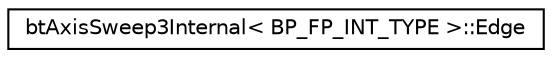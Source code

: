 digraph G
{
  edge [fontname="Helvetica",fontsize="10",labelfontname="Helvetica",labelfontsize="10"];
  node [fontname="Helvetica",fontsize="10",shape=record];
  rankdir=LR;
  Node1 [label="btAxisSweep3Internal\< BP_FP_INT_TYPE \>::Edge",height=0.2,width=0.4,color="black", fillcolor="white", style="filled",URL="$dd/d94/classbtAxisSweep3Internal_1_1Edge.html"];
}

